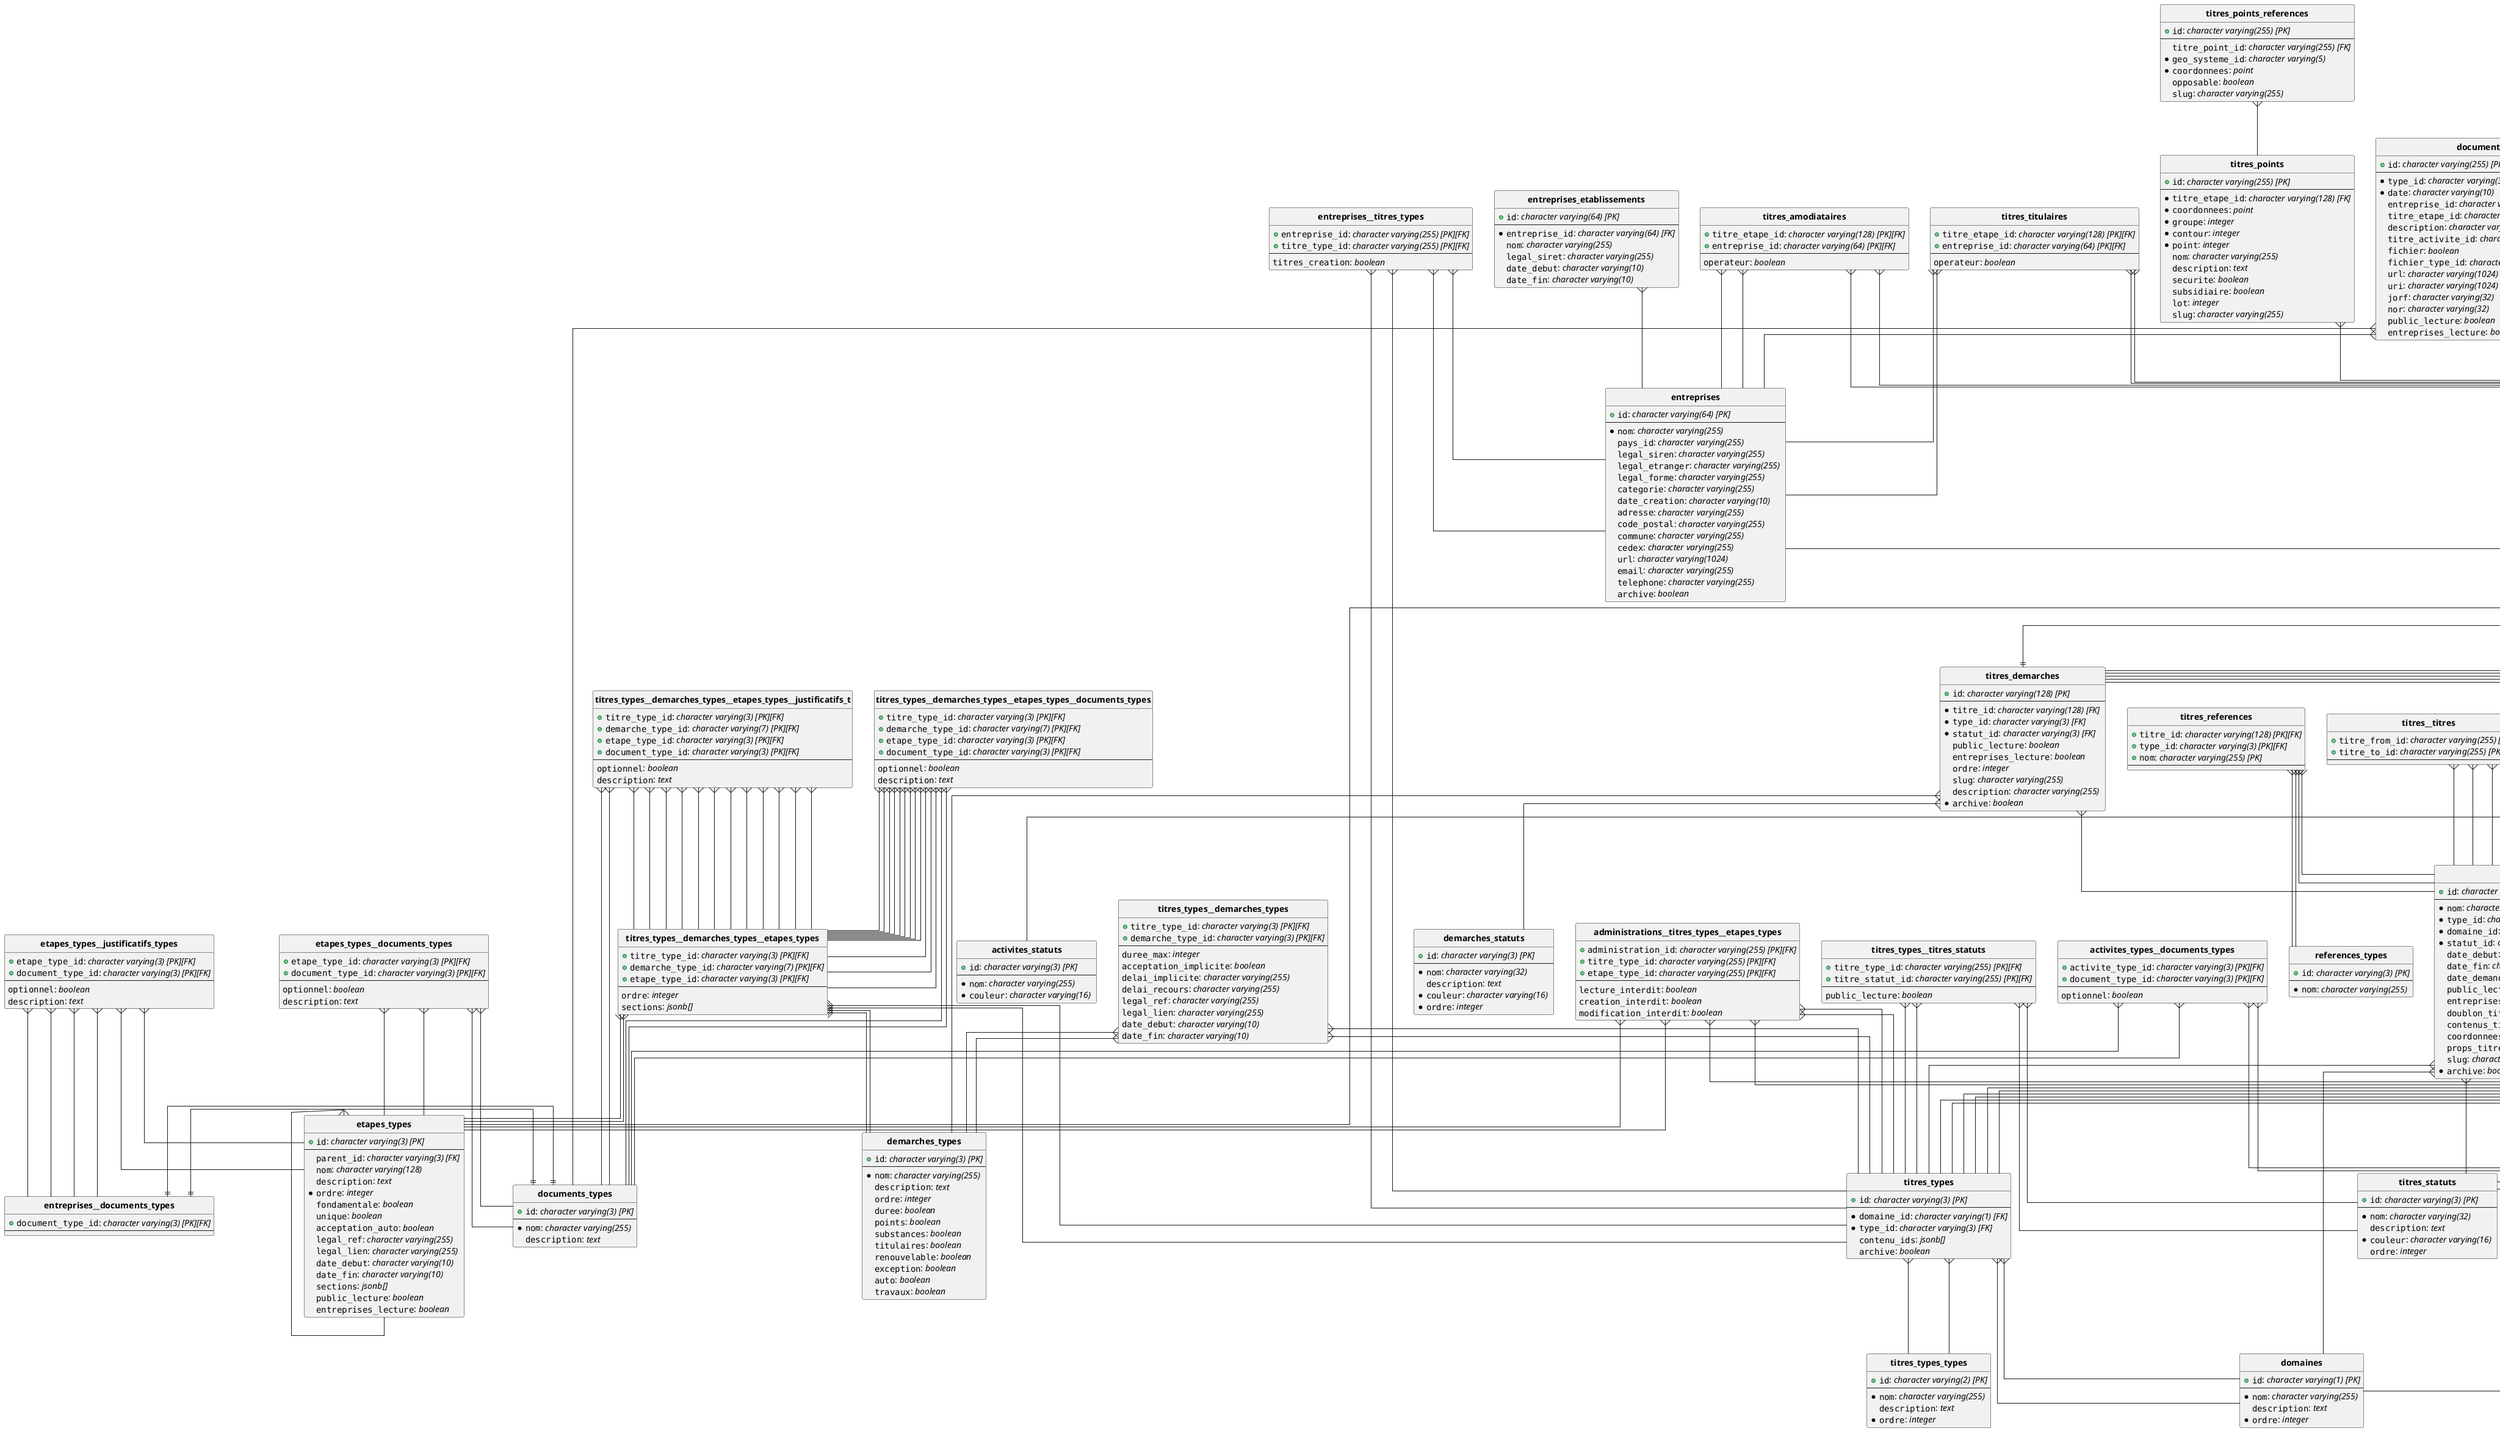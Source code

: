 @startuml
hide circle
skinparam linetype ortho

entity "**activites_statuts**" {
  + ""id"": //character varying(3) [PK]//
  --
  *""nom"": //character varying(255) //
  *""couleur"": //character varying(16) //
}

entity "**activites_types**" {
  + ""id"": //character varying(3) [PK]//
  --
  *""nom"": //character varying(255) //
  *""sections"": //jsonb[] //
  *""frequence_id"": //character varying(3) //
  *""date_debut"": //character varying(255) //
  ""delai_mois"": //integer //
  *""ordre"": //integer //
  ""description"": //text //
}

entity "**activites_types__documents_types**" {
  + ""activite_type_id"": //character varying(3) [PK][FK]//
  + ""document_type_id"": //character varying(3) [PK][FK]//
  --
  ""optionnel"": //boolean //
}

entity "**activites_types__pays**" {
  + ""pays_id"": //character varying(3) [PK]//
  + ""activite_type_id"": //character varying(3) [PK][FK]//
  --
}

entity "**activites_types__titres_types**" {
  + ""titre_type_id"": //character varying(3) [PK][FK]//
  + ""activite_type_id"": //character varying(3) [PK][FK]//
  --
}

entity "**administrations**" {
  + ""id"": //character varying(64) [PK]//
  --
}

entity "**administrations__activites_types**" {
  --
  *""activite_type_id"": //character varying(3) [FK]//
  *""administration_id"": //character varying(64) [FK]//
  ""modification_interdit"": //boolean //
  ""lecture_interdit"": //boolean //
}

entity "**administrations__activites_types__emails**" {
  + ""activite_type_id"": //character varying(3) [PK][FK]//
  + ""administration_id"": //character varying(64) [PK][FK]//
  + ""email"": //character varying(255) [PK]//
  --
}

entity "**administrations__titres_types**" {
  + ""administration_id"": //character varying(255) [PK][FK]//
  + ""titre_type_id"": //character varying(255) [PK][FK]//
  --
  ""gestionnaire"": //boolean //
  ""associee"": //boolean //
}

entity "**administrations__titres_types__etapes_types**" {
  + ""administration_id"": //character varying(255) [PK][FK]//
  + ""titre_type_id"": //character varying(255) [PK][FK]//
  + ""etape_type_id"": //character varying(255) [PK][FK]//
  --
  ""lecture_interdit"": //boolean //
  ""creation_interdit"": //boolean //
  ""modification_interdit"": //boolean //
}

entity "**administrations__titres_types__titres_statuts**" {
  + ""administration_id"": //character varying(255) [PK][FK]//
  + ""titre_type_id"": //character varying(255) [PK][FK]//
  + ""titre_statut_id"": //character varying(255) [PK][FK]//
  --
  ""titres_modification_interdit"": //boolean //
  ""demarches_modification_interdit"": //boolean //
  ""etapes_modification_interdit"": //boolean //
}

entity "**caches**" {
  + ""id"": //character varying(128) [PK]//
  --
  ""valeur"": //jsonb //
}

entity "**communes**" {
  + ""id"": //character varying(5) [PK]//
  --
  *""nom"": //character varying(255) //
  *""departement_id"": //character varying(3) //
}

entity "**demarches_statuts**" {
  + ""id"": //character varying(3) [PK]//
  --
  *""nom"": //character varying(32) //
  ""description"": //text //
  *""couleur"": //character varying(16) //
  *""ordre"": //integer //
}

entity "**demarches_types**" {
  + ""id"": //character varying(3) [PK]//
  --
  *""nom"": //character varying(255) //
  ""description"": //text //
  ""ordre"": //integer //
  ""duree"": //boolean //
  ""points"": //boolean //
  ""substances"": //boolean //
  ""titulaires"": //boolean //
  ""renouvelable"": //boolean //
  ""exception"": //boolean //
  ""auto"": //boolean //
  ""travaux"": //boolean //
}

entity "**documents**" {
  + ""id"": //character varying(255) [PK]//
  --
  *""type_id"": //character varying(3) [FK]//
  *""date"": //character varying(10) //
  ""entreprise_id"": //character varying(64) [FK]//
  ""titre_etape_id"": //character varying(128) [FK]//
  ""description"": //character varying(1024) //
  ""titre_activite_id"": //character varying(128) [FK]//
  ""fichier"": //boolean //
  ""fichier_type_id"": //character varying(3) //
  ""url"": //character varying(1024) //
  ""uri"": //character varying(1024) //
  ""jorf"": //character varying(32) //
  ""nor"": //character varying(32) //
  ""public_lecture"": //boolean //
  ""entreprises_lecture"": //boolean //
}

entity "**documents_types**" {
  + ""id"": //character varying(3) [PK]//
  --
  *""nom"": //character varying(255) //
  ""description"": //text //
}

entity "**domaines**" {
  + ""id"": //character varying(1) [PK]//
  --
  *""nom"": //character varying(255) //
  ""description"": //text //
  *""ordre"": //integer //
}

entity "**entreprises**" {
  + ""id"": //character varying(64) [PK]//
  --
  *""nom"": //character varying(255) //
  ""pays_id"": //character varying(255) //
  ""legal_siren"": //character varying(255) //
  ""legal_etranger"": //character varying(255) //
  ""legal_forme"": //character varying(255) //
  ""categorie"": //character varying(255) //
  ""date_creation"": //character varying(10) //
  ""adresse"": //character varying(255) //
  ""code_postal"": //character varying(255) //
  ""commune"": //character varying(255) //
  ""cedex"": //character varying(255) //
  ""url"": //character varying(1024) //
  ""email"": //character varying(255) //
  ""telephone"": //character varying(255) //
  ""archive"": //boolean //
}

entity "**entreprises__documents_types**" {
  + ""document_type_id"": //character varying(3) [PK][FK]//
  --
}

entity "**entreprises__titres_types**" {
  + ""entreprise_id"": //character varying(255) [PK][FK]//
  + ""titre_type_id"": //character varying(255) [PK][FK]//
  --
  ""titres_creation"": //boolean //
}

entity "**entreprises_etablissements**" {
  + ""id"": //character varying(64) [PK]//
  --
  *""entreprise_id"": //character varying(64) [FK]//
  ""nom"": //character varying(255) //
  ""legal_siret"": //character varying(255) //
  ""date_debut"": //character varying(10) //
  ""date_fin"": //character varying(10) //
}

entity "**etapes_types**" {
  + ""id"": //character varying(3) [PK]//
  --
  ""parent_id"": //character varying(3) [FK]//
  ""nom"": //character varying(128) //
  ""description"": //text //
  *""ordre"": //integer //
  ""fondamentale"": //boolean //
  ""unique"": //boolean //
  ""acceptation_auto"": //boolean //
  ""legal_ref"": //character varying(255) //
  ""legal_lien"": //character varying(255) //
  ""date_debut"": //character varying(10) //
  ""date_fin"": //character varying(10) //
  ""sections"": //jsonb[] //
  ""public_lecture"": //boolean //
  ""entreprises_lecture"": //boolean //
}

entity "**etapes_types__documents_types**" {
  + ""etape_type_id"": //character varying(3) [PK][FK]//
  + ""document_type_id"": //character varying(3) [PK][FK]//
  --
  ""optionnel"": //boolean //
  ""description"": //text //
}

entity "**etapes_types__justificatifs_types**" {
  + ""etape_type_id"": //character varying(3) [PK][FK]//
  + ""document_type_id"": //character varying(3) [PK][FK]//
  --
  ""optionnel"": //boolean //
  ""description"": //text //
}

entity "**forets**" {
  + ""id"": //character varying(30) [PK]//
  --
  *""nom"": //character varying(255) //
}

entity "**globales**" {
  + ""id"": //character varying(255) [PK]//
  --
  *""valeur"": //boolean //
}

entity "**journaux**" {
  + ""id"": //character varying(255) [PK]//
  --
  *""utilisateur_id"": //character varying(255) //
  *""date"": //timestamp with time zone //
  *""element_id"": //character varying(255) //
  *""operation"": //text //
  ""differences"": //jsonb //
  *""titre_id"": //character varying(128) [FK]//
}

entity "**knex_migrations**" {
  + ""id"": //serial [PK]//
  --
  ""name"": //character varying(255) //
  ""batch"": //integer //
  ""migration_time"": //timestamp with time zone //
}

entity "**knex_migrations_lock**" {
  + ""index"": //serial [PK]//
  --
  ""is_locked"": //integer //
}

entity "**phases_statuts**" {
  + ""id"": //character varying(3) [PK]//
  --
  *""nom"": //character varying(32) //
  *""couleur"": //character varying(16) //
}

entity "**references_types**" {
  + ""id"": //character varying(3) [PK]//
  --
  *""nom"": //character varying(255) //
}

entity "**sdom_zones**" {
  + ""id"": //character varying(30) [PK]//
  --
  *""nom"": //character varying(255) //
}

entity "**spatial_ref_sys**" {
  + ""srid"": //integer [PK]//
  --
  ""auth_name"": //character varying(256) //
  ""auth_srid"": //integer //
  ""srtext"": //character varying(2048) //
  ""proj4text"": //character varying(2048) //
}

entity "**substances**" {
  + ""id"": //character varying(4) [PK]//
  --
  *""nom"": //character varying(255) //
  ""symbole"": //character varying(255) //
  ""gerep"": //integer //
  ""description"": //character varying(2048) //
}

entity "**substances__substances_legales**" {
  + ""substance_id"": //character varying(255) [PK][FK]//
  + ""substance_legale_id"": //character varying(255) [PK][FK]//
  --
}

entity "**substances_legales**" {
  + ""id"": //character varying(255) [PK]//
  --
  *""nom"": //character varying(255) //
  *""domaine_id"": //character varying(1) [FK]//
  ""description"": //text //
}

entity "**titres**" {
  + ""id"": //character varying(128) [PK]//
  --
  *""nom"": //character varying(255) //
  *""type_id"": //character varying(3) [FK]//
  *""domaine_id"": //character varying(1) [FK]//
  *""statut_id"": //character varying(3) [FK]//
  ""date_debut"": //character varying(10) //
  ""date_fin"": //character varying(10) //
  ""date_demande"": //character varying(10) //
  ""public_lecture"": //boolean //
  ""entreprises_lecture"": //boolean //
  ""doublon_titre_id"": //character varying(128) //
  ""contenus_titre_etapes_ids"": //jsonb //
  ""coordonnees"": //point //
  ""props_titre_etapes_ids"": //jsonb //
  ""slug"": //character varying(255) //
  *""archive"": //boolean //
}

entity "**titres__sdom_zones**" {
  + ""titre_etape_id"": //character varying(128) [PK][FK]//
  + ""sdom_zone_id"": //character varying(30) [PK][FK]//
  --
  ""surface"": //integer //
}

entity "**titres__titres**" {
  + ""titre_from_id"": //character varying(255) [PK][FK]//
  + ""titre_to_id"": //character varying(255) [PK][FK]//
  --
}

entity "**titres_activites**" {
  + ""id"": //character varying(255) [PK]//
  --
  ""titre_id"": //character varying(128) [FK]//
  ""utilisateur_id"": //character varying(128) [FK]//
  ""date"": //character varying(10) //
  ""date_saisie"": //character varying(10) //
  ""contenu"": //jsonb //
  *""type_id"": //character varying(3) [FK]//
  *""statut_id"": //character varying(3) [FK]//
  ""annee"": //integer //
  ""periode_id"": //integer //
  ""sections"": //jsonb[] //
  ""suppression"": //boolean //
  ""slug"": //character varying(255) //
}

entity "**titres_administrations**" {
  + ""titre_id"": //character varying(128) [PK][FK]//
  + ""administration_id"": //character varying(128) [PK][FK]//
  --
}

entity "**titres_administrations_gestionnaires**" {
  + ""titre_id"": //character varying(128) [PK][FK]//
  + ""administration_id"": //character varying(64) [PK][FK]//
  --
  ""associee"": //boolean //
}

entity "**titres_administrations_locales**" {
  + ""titre_etape_id"": //character varying(128) [PK][FK]//
  + ""administration_id"": //character varying(64) [PK][FK]//
  --
  ""associee"": //boolean //
}

entity "**titres_amodiataires**" {
  + ""titre_etape_id"": //character varying(128) [PK][FK]//
  + ""entreprise_id"": //character varying(64) [PK][FK]//
  --
  ""operateur"": //boolean //
}

entity "**titres_communes**" {
  + ""titre_etape_id"": //character varying(128) [PK][FK]//
  + ""commune_id"": //character varying(8) [PK][FK]//
  --
  ""surface"": //integer //
}

entity "**titres_demarches**" {
  + ""id"": //character varying(128) [PK]//
  --
  *""titre_id"": //character varying(128) [FK]//
  *""type_id"": //character varying(3) [FK]//
  *""statut_id"": //character varying(3) [FK]//
  ""public_lecture"": //boolean //
  ""entreprises_lecture"": //boolean //
  ""ordre"": //integer //
  ""slug"": //character varying(255) //
  ""description"": //character varying(255) //
  *""archive"": //boolean //
}

entity "**titres_demarches_liens**" {
  + ""enfant_titre_demarche_id"": //character varying(128) [PK][FK]//
  + ""parent_titre_demarche_id"": //character varying(128) [PK][FK]//
  --
}

entity "**titres_etapes**" {
  + ""id"": //character varying(128) [PK]//
  --
  *""titre_demarche_id"": //character varying(128) [FK]//
  *""type_id"": //character varying(3) [FK]//
  *""statut_id"": //character varying(3) //
  ""ordre"": //integer //
  *""date"": //character varying(10) //
  ""date_debut"": //character varying(10) //
  ""date_fin"": //character varying(10) //
  ""duree"": //integer //
  ""surface"": //real //
  ""contenu"": //jsonb //
  ""incertitudes"": //jsonb //
  ""heritage_props"": //jsonb //
  ""heritage_contenu"": //jsonb //
  ""slug"": //character varying(255) //
  ""decisions_annexes_sections"": //jsonb[] //
  ""decisions_annexes_contenu"": //json //
  *""archive"": //boolean //
}

entity "**titres_etapes_justificatifs**" {
  + ""titre_etape_id"": //character varying(128) [PK][FK]//
  + ""document_id"": //character varying(255) [PK][FK]//
  --
}

entity "**titres_forets**" {
  + ""titre_etape_id"": //character varying(128) [PK][FK]//
  + ""foret_id"": //character varying(8) [PK][FK]//
  --
  ""surface"": //integer //
}

entity "**titres_phases**" {
  + ""titre_demarche_id"": //character varying(128) [PK][FK]//
  --
  *""statut_id"": //character varying(3) [FK]//
  ""date_debut"": //character varying(10) //
  ""date_fin"": //character varying(10) //
}

entity "**titres_points**" {
  + ""id"": //character varying(255) [PK]//
  --
  *""titre_etape_id"": //character varying(128) [FK]//
  *""coordonnees"": //point //
  *""groupe"": //integer //
  *""contour"": //integer //
  *""point"": //integer //
  ""nom"": //character varying(255) //
  ""description"": //text //
  ""securite"": //boolean //
  ""subsidiaire"": //boolean //
  ""lot"": //integer //
  ""slug"": //character varying(255) //
}

entity "**titres_points_references**" {
  + ""id"": //character varying(255) [PK]//
  --
  ""titre_point_id"": //character varying(255) [FK]//
  *""geo_systeme_id"": //character varying(5) //
  *""coordonnees"": //point //
  ""opposable"": //boolean //
  ""slug"": //character varying(255) //
}

entity "**titres_references**" {
  + ""titre_id"": //character varying(128) [PK][FK]//
  + ""type_id"": //character varying(3) [PK][FK]//
  + ""nom"": //character varying(255) [PK]//
  --
}

entity "**titres_statuts**" {
  + ""id"": //character varying(3) [PK]//
  --
  *""nom"": //character varying(32) //
  ""description"": //text //
  *""couleur"": //character varying(16) //
  ""ordre"": //integer //
}

entity "**titres_substances**" {
  + ""titre_etape_id"": //character varying(128) [PK][FK]//
  + ""substance_id"": //character varying(4) [PK][FK]//
  --
  ""ordre"": //integer //
}

entity "**titres_titulaires**" {
  + ""titre_etape_id"": //character varying(128) [PK][FK]//
  + ""entreprise_id"": //character varying(64) [PK][FK]//
  --
  ""operateur"": //boolean //
}

entity "**titres_types**" {
  + ""id"": //character varying(3) [PK]//
  --
  *""domaine_id"": //character varying(1) [FK]//
  *""type_id"": //character varying(3) [FK]//
  ""contenu_ids"": //jsonb[] //
  ""archive"": //boolean //
}

entity "**titres_types__demarches_types**" {
  + ""titre_type_id"": //character varying(3) [PK][FK]//
  + ""demarche_type_id"": //character varying(3) [PK][FK]//
  --
  ""duree_max"": //integer //
  ""acceptation_implicite"": //boolean //
  ""delai_implicite"": //character varying(255) //
  ""delai_recours"": //character varying(255) //
  ""legal_ref"": //character varying(255) //
  ""legal_lien"": //character varying(255) //
  ""date_debut"": //character varying(10) //
  ""date_fin"": //character varying(10) //
}

entity "**titres_types__demarches_types__etapes_types**" {
  + ""titre_type_id"": //character varying(3) [PK][FK]//
  + ""demarche_type_id"": //character varying(7) [PK][FK]//
  + ""etape_type_id"": //character varying(3) [PK][FK]//
  --
  ""ordre"": //integer //
  ""sections"": //jsonb[] //
}

entity "**titres_types__demarches_types__etapes_types__documents_types**" {
  + ""titre_type_id"": //character varying(3) [PK][FK]//
  + ""demarche_type_id"": //character varying(7) [PK][FK]//
  + ""etape_type_id"": //character varying(3) [PK][FK]//
  + ""document_type_id"": //character varying(3) [PK][FK]//
  --
  ""optionnel"": //boolean //
  ""description"": //text //
}

entity "**titres_types__demarches_types__etapes_types__justificatifs_t**" {
  + ""titre_type_id"": //character varying(3) [PK][FK]//
  + ""demarche_type_id"": //character varying(7) [PK][FK]//
  + ""etape_type_id"": //character varying(3) [PK][FK]//
  + ""document_type_id"": //character varying(3) [PK][FK]//
  --
  ""optionnel"": //boolean //
  ""description"": //text //
}

entity "**titres_types__titres_statuts**" {
  + ""titre_type_id"": //character varying(255) [PK][FK]//
  + ""titre_statut_id"": //character varying(255) [PK][FK]//
  --
  ""public_lecture"": //boolean //
}

entity "**titres_types_types**" {
  + ""id"": //character varying(2) [PK]//
  --
  *""nom"": //character varying(255) //
  ""description"": //text //
  *""ordre"": //integer //
}

entity "**utilisateurs**" {
  + ""id"": //character varying(255) [PK]//
  --
  ""email"": //character varying(255) //
  *""mot_de_passe"": //character varying(255) //
  ""nom"": //character varying(255) //
  ""prenom"": //character varying(255) //
  ""telephone_fixe"": //character varying(255) //
  ""telephone_mobile"": //character varying(255) //
  ""refresh_token"": //character varying(255) //
  *""role"": //character varying(255) //
  ""preferences"": //json //
  ""newsletter"": //boolean //
  *""date_creation"": //character varying(255) //
  ""administration_id"": //character varying(255) [FK]//
}

entity "**utilisateurs__entreprises**" {
  --
  ""utilisateur_id"": //character varying(64) [FK]//
  ""entreprise_id"": //character varying(64) [FK]//
}

entity "**utilisateurs__titres**" {
  + ""utilisateur_id"": //character varying(255) [PK][FK]//
  + ""titre_id"": //character varying(255) [PK][FK]//
  --
}

"**activites_types__documents_types**"   }--  "**activites_types**"

"**activites_types__documents_types**"   }--  "**activites_types**"

"**activites_types__documents_types**"   }--  "**documents_types**"

"**activites_types__documents_types**"   }--  "**documents_types**"

"**activites_types__pays**"   }--  "**activites_types**"

"**activites_types__pays**"   }--  "**activites_types**"

"**activites_types__titres_types**"   }--  "**activites_types**"

"**activites_types__titres_types**"   }--  "**activites_types**"

"**activites_types__titres_types**"   }--  "**titres_types**"

"**activites_types__titres_types**"   }--  "**titres_types**"

"**administrations__activites_types**"   }--  "**activites_types**"

"**administrations__activites_types**"   }--  "**administrations**"

"**administrations__activites_types__emails**"   }--  "**activites_types**"

"**administrations__activites_types__emails**"   }--  "**activites_types**"

"**administrations__activites_types__emails**"   }--  "**administrations**"

"**administrations__activites_types__emails**"   }--  "**administrations**"

"**administrations__titres_types**"   }--  "**administrations**"

"**administrations__titres_types**"   }--  "**administrations**"

"**administrations__titres_types**"   }--  "**titres_types**"

"**administrations__titres_types**"   }--  "**titres_types**"

"**administrations__titres_types__etapes_types**"   }--  "**administrations**"

"**administrations__titres_types__etapes_types**"   }--  "**administrations**"

"**administrations__titres_types__etapes_types**"   }--  "**etapes_types**"

"**administrations__titres_types__etapes_types**"   }--  "**etapes_types**"

"**administrations__titres_types__etapes_types**"   }--  "**titres_types**"

"**administrations__titres_types__etapes_types**"   }--  "**titres_types**"

"**administrations__titres_types__titres_statuts**"   }--  "**administrations**"

"**administrations__titres_types__titres_statuts**"   }--  "**administrations**"

"**administrations__titres_types__titres_statuts**"   }--  "**titres_statuts**"

"**administrations__titres_types__titres_statuts**"   }--  "**titres_statuts**"

"**administrations__titres_types__titres_statuts**"   }--  "**titres_types**"

"**administrations__titres_types__titres_statuts**"   }--  "**titres_types**"

"**documents**"   }--  "**entreprises**"

"**documents**"   }--  "**titres_activites**"

"**documents**"   }--  "**titres_etapes**"

"**documents**"   }--  "**documents_types**"

"**entreprises__documents_types**"  ||-||  "**documents_types**"

"**entreprises__documents_types**"  ||-||  "**documents_types**"

"**entreprises__titres_types**"   }--  "**entreprises**"

"**entreprises__titres_types**"   }--  "**entreprises**"

"**entreprises__titres_types**"   }--  "**titres_types**"

"**entreprises__titres_types**"   }--  "**titres_types**"

"**entreprises_etablissements**"   }--  "**entreprises**"

"**etapes_types**"   }--  "**etapes_types**"

"**etapes_types__documents_types**"   }--  "**documents_types**"

"**etapes_types__documents_types**"   }--  "**documents_types**"

"**etapes_types__documents_types**"   }--  "**etapes_types**"

"**etapes_types__documents_types**"   }--  "**etapes_types**"

"**etapes_types__justificatifs_types**"   }--  "**entreprises__documents_types**"

"**etapes_types__justificatifs_types**"   }--  "**entreprises__documents_types**"

"**etapes_types__justificatifs_types**"   }--  "**entreprises__documents_types**"

"**etapes_types__justificatifs_types**"   }--  "**entreprises__documents_types**"

"**etapes_types__justificatifs_types**"   }--  "**etapes_types**"

"**etapes_types__justificatifs_types**"   }--  "**etapes_types**"

"**journaux**"   }--  "**titres**"

"**substances__substances_legales**"   }--  "**substances**"

"**substances__substances_legales**"   }--  "**substances**"

"**substances__substances_legales**"   }--  "**substances_legales**"

"**substances__substances_legales**"   }--  "**substances_legales**"

"**substances_legales**"   }--  "**domaines**"

"**titres**"   }--  "**domaines**"

"**titres**"   }--  "**titres_statuts**"

"**titres**"   }--  "**titres_types**"

"**titres__sdom_zones**"   }--  "**sdom_zones**"

"**titres__sdom_zones**"   }--  "**sdom_zones**"

"**titres__sdom_zones**"   }--  "**titres_etapes**"

"**titres__sdom_zones**"   }--  "**titres_etapes**"

"**titres__titres**"   }--  "**titres**"

"**titres__titres**"   }--  "**titres**"

"**titres__titres**"   }--  "**titres**"

"**titres__titres**"   }--  "**titres**"

"**titres_activites**"   }--  "**activites_statuts**"

"**titres_activites**"   }--  "**titres**"

"**titres_activites**"   }--  "**activites_types**"

"**titres_activites**"   }--  "**utilisateurs**"

"**titres_administrations**"   }--  "**administrations**"

"**titres_administrations**"   }--  "**administrations**"

"**titres_administrations**"   }--  "**titres**"

"**titres_administrations**"   }--  "**titres**"

"**titres_administrations_gestionnaires**"   }--  "**administrations**"

"**titres_administrations_gestionnaires**"   }--  "**administrations**"

"**titres_administrations_gestionnaires**"   }--  "**titres**"

"**titres_administrations_gestionnaires**"   }--  "**titres**"

"**titres_administrations_locales**"   }--  "**administrations**"

"**titres_administrations_locales**"   }--  "**administrations**"

"**titres_administrations_locales**"   }--  "**titres_etapes**"

"**titres_administrations_locales**"   }--  "**titres_etapes**"

"**titres_amodiataires**"   }--  "**entreprises**"

"**titres_amodiataires**"   }--  "**entreprises**"

"**titres_amodiataires**"   }--  "**titres_etapes**"

"**titres_amodiataires**"   }--  "**titres_etapes**"

"**titres_communes**"   }--  "**communes**"

"**titres_communes**"   }--  "**communes**"

"**titres_communes**"   }--  "**titres_etapes**"

"**titres_communes**"   }--  "**titres_etapes**"

"**titres_demarches**"   }--  "**demarches_statuts**"

"**titres_demarches**"   }--  "**titres**"

"**titres_demarches**"   }--  "**demarches_types**"

"**titres_demarches_liens**"   }--  "**titres_demarches**"

"**titres_demarches_liens**"   }--  "**titres_demarches**"

"**titres_demarches_liens**"   }--  "**titres_demarches**"

"**titres_demarches_liens**"   }--  "**titres_demarches**"

"**titres_etapes**"   }--  "**titres_demarches**"

"**titres_etapes**"   }--  "**etapes_types**"

"**titres_etapes_justificatifs**"   }--  "**documents**"

"**titres_etapes_justificatifs**"   }--  "**documents**"

"**titres_etapes_justificatifs**"   }--  "**titres_etapes**"

"**titres_etapes_justificatifs**"   }--  "**titres_etapes**"

"**titres_forets**"   }--  "**forets**"

"**titres_forets**"   }--  "**forets**"

"**titres_forets**"   }--  "**titres_etapes**"

"**titres_forets**"   }--  "**titres_etapes**"

"**titres_phases**"   }--  "**phases_statuts**"

"**titres_phases**"  ||-||  "**titres_demarches**"

"**titres_points**"   }--  "**titres_etapes**"

"**titres_points_references**"   }--  "**titres_points**"

"**titres_references**"   }--  "**titres**"

"**titres_references**"   }--  "**titres**"

"**titres_references**"   }--  "**references_types**"

"**titres_references**"   }--  "**references_types**"

"**titres_substances**"   }--  "**substances**"

"**titres_substances**"   }--  "**substances**"

"**titres_substances**"   }--  "**titres_etapes**"

"**titres_substances**"   }--  "**titres_etapes**"

"**titres_substances**"   }--  "**titres_etapes**"

"**titres_substances**"   }--  "**titres_etapes**"

"**titres_titulaires**"   }--  "**entreprises**"

"**titres_titulaires**"   }--  "**entreprises**"

"**titres_titulaires**"   }--  "**titres_etapes**"

"**titres_titulaires**"   }--  "**titres_etapes**"

"**titres_types**"   }--  "**domaines**"

"**titres_types**"   }--  "**domaines**"

"**titres_types**"   }--  "**titres_types_types**"

"**titres_types**"   }--  "**titres_types_types**"

"**titres_types__demarches_types**"   }--  "**demarches_types**"

"**titres_types__demarches_types**"   }--  "**demarches_types**"

"**titres_types__demarches_types**"   }--  "**titres_types**"

"**titres_types__demarches_types**"   }--  "**titres_types**"

"**titres_types__demarches_types__etapes_types**"   }--  "**demarches_types**"

"**titres_types__demarches_types__etapes_types**"   }--  "**demarches_types**"

"**titres_types__demarches_types__etapes_types**"   }--  "**etapes_types**"

"**titres_types__demarches_types__etapes_types**"   }--  "**etapes_types**"

"**titres_types__demarches_types__etapes_types**"   }--  "**titres_types**"

"**titres_types__demarches_types__etapes_types**"   }--  "**titres_types**"

"**titres_types__demarches_types__etapes_types__documents_types**"   }--  "**documents_types**"

"**titres_types__demarches_types__etapes_types__documents_types**"   }--  "**documents_types**"

"**titres_types__demarches_types__etapes_types__documents_types**"   }--  "**titres_types__demarches_types__etapes_types**"

"**titres_types__demarches_types__etapes_types__documents_types**"   }--  "**titres_types__demarches_types__etapes_types**"

"**titres_types__demarches_types__etapes_types__documents_types**"   }--  "**titres_types__demarches_types__etapes_types**"

"**titres_types__demarches_types__etapes_types__documents_types**"   }--  "**titres_types__demarches_types__etapes_types**"

"**titres_types__demarches_types__etapes_types__documents_types**"   }--  "**titres_types__demarches_types__etapes_types**"

"**titres_types__demarches_types__etapes_types__documents_types**"   }--  "**titres_types__demarches_types__etapes_types**"

"**titres_types__demarches_types__etapes_types__documents_types**"   }--  "**titres_types__demarches_types__etapes_types**"

"**titres_types__demarches_types__etapes_types__documents_types**"   }--  "**titres_types__demarches_types__etapes_types**"

"**titres_types__demarches_types__etapes_types__documents_types**"   }--  "**titres_types__demarches_types__etapes_types**"

"**titres_types__demarches_types__etapes_types__documents_types**"   }--  "**titres_types__demarches_types__etapes_types**"

"**titres_types__demarches_types__etapes_types__documents_types**"   }--  "**titres_types__demarches_types__etapes_types**"

"**titres_types__demarches_types__etapes_types__documents_types**"   }--  "**titres_types__demarches_types__etapes_types**"

"**titres_types__demarches_types__etapes_types__justificatifs_t**"   }--  "**documents_types**"

"**titres_types__demarches_types__etapes_types__justificatifs_t**"   }--  "**documents_types**"

"**titres_types__demarches_types__etapes_types__justificatifs_t**"   }--  "**titres_types__demarches_types__etapes_types**"

"**titres_types__demarches_types__etapes_types__justificatifs_t**"   }--  "**titres_types__demarches_types__etapes_types**"

"**titres_types__demarches_types__etapes_types__justificatifs_t**"   }--  "**titres_types__demarches_types__etapes_types**"

"**titres_types__demarches_types__etapes_types__justificatifs_t**"   }--  "**titres_types__demarches_types__etapes_types**"

"**titres_types__demarches_types__etapes_types__justificatifs_t**"   }--  "**titres_types__demarches_types__etapes_types**"

"**titres_types__demarches_types__etapes_types__justificatifs_t**"   }--  "**titres_types__demarches_types__etapes_types**"

"**titres_types__demarches_types__etapes_types__justificatifs_t**"   }--  "**titres_types__demarches_types__etapes_types**"

"**titres_types__demarches_types__etapes_types__justificatifs_t**"   }--  "**titres_types__demarches_types__etapes_types**"

"**titres_types__demarches_types__etapes_types__justificatifs_t**"   }--  "**titres_types__demarches_types__etapes_types**"

"**titres_types__demarches_types__etapes_types__justificatifs_t**"   }--  "**titres_types__demarches_types__etapes_types**"

"**titres_types__demarches_types__etapes_types__justificatifs_t**"   }--  "**titres_types__demarches_types__etapes_types**"

"**titres_types__demarches_types__etapes_types__justificatifs_t**"   }--  "**titres_types__demarches_types__etapes_types**"

"**titres_types__titres_statuts**"   }--  "**titres_statuts**"

"**titres_types__titres_statuts**"   }--  "**titres_statuts**"

"**titres_types__titres_statuts**"   }--  "**titres_types**"

"**titres_types__titres_statuts**"   }--  "**titres_types**"

"**utilisateurs**"   }--  "**administrations**"

"**utilisateurs__entreprises**"   }--  "**entreprises**"

"**utilisateurs__entreprises**"   }--  "**utilisateurs**"

"**utilisateurs__titres**"   }--  "**titres**"

"**utilisateurs__titres**"   }--  "**titres**"

"**utilisateurs__titres**"   }--  "**utilisateurs**"

"**utilisateurs__titres**"   }--  "**utilisateurs**"
@enduml
